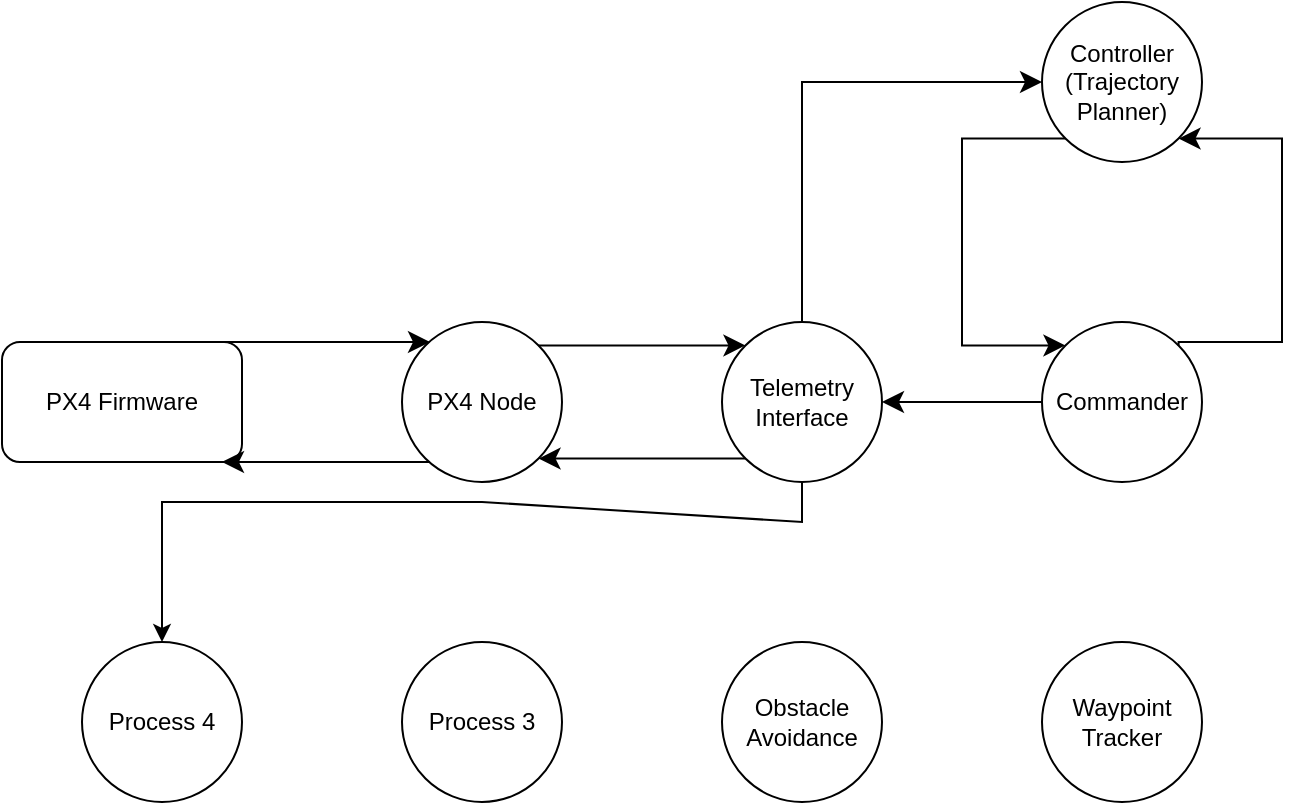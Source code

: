 <mxfile version="21.6.8" type="github">
  <diagram id="C5RBs43oDa-KdzZeNtuy" name="Page-1">
    <mxGraphModel dx="700" dy="385" grid="1" gridSize="10" guides="1" tooltips="1" connect="1" arrows="1" fold="1" page="1" pageScale="1" pageWidth="827" pageHeight="1169" math="0" shadow="0">
      <root>
        <mxCell id="WIyWlLk6GJQsqaUBKTNV-0" />
        <mxCell id="WIyWlLk6GJQsqaUBKTNV-1" parent="WIyWlLk6GJQsqaUBKTNV-0" />
        <mxCell id="5rPo5g3XX2f4tmqDKSAD-0" value="PX4 Node" style="ellipse;whiteSpace=wrap;html=1;aspect=fixed;" vertex="1" parent="WIyWlLk6GJQsqaUBKTNV-1">
          <mxGeometry x="280" y="200" width="80" height="80" as="geometry" />
        </mxCell>
        <mxCell id="5rPo5g3XX2f4tmqDKSAD-1" value="Commander" style="ellipse;whiteSpace=wrap;html=1;aspect=fixed;" vertex="1" parent="WIyWlLk6GJQsqaUBKTNV-1">
          <mxGeometry x="600" y="200" width="80" height="80" as="geometry" />
        </mxCell>
        <mxCell id="5rPo5g3XX2f4tmqDKSAD-2" value="&lt;div&gt;Telemetry Interface&lt;/div&gt;" style="ellipse;whiteSpace=wrap;html=1;aspect=fixed;" vertex="1" parent="WIyWlLk6GJQsqaUBKTNV-1">
          <mxGeometry x="440" y="200" width="80" height="80" as="geometry" />
        </mxCell>
        <mxCell id="5rPo5g3XX2f4tmqDKSAD-3" value="&lt;div&gt;PX4 Firmware&lt;/div&gt;" style="rounded=1;whiteSpace=wrap;html=1;" vertex="1" parent="WIyWlLk6GJQsqaUBKTNV-1">
          <mxGeometry x="80" y="210" width="120" height="60" as="geometry" />
        </mxCell>
        <mxCell id="5rPo5g3XX2f4tmqDKSAD-4" value="Controller (Trajectory Planner)" style="ellipse;whiteSpace=wrap;html=1;aspect=fixed;" vertex="1" parent="WIyWlLk6GJQsqaUBKTNV-1">
          <mxGeometry x="600" y="40" width="80" height="80" as="geometry" />
        </mxCell>
        <mxCell id="5rPo5g3XX2f4tmqDKSAD-14" value="" style="edgeStyle=segmentEdgeStyle;endArrow=classic;html=1;curved=0;rounded=0;endSize=8;startSize=8;entryX=1;entryY=1;entryDx=0;entryDy=0;exitX=1;exitY=0;exitDx=0;exitDy=0;" edge="1" parent="WIyWlLk6GJQsqaUBKTNV-1" target="5rPo5g3XX2f4tmqDKSAD-4">
          <mxGeometry width="50" height="50" relative="1" as="geometry">
            <mxPoint x="668.284" y="211.716" as="sourcePoint" />
            <mxPoint x="701.72" y="50" as="targetPoint" />
            <Array as="points">
              <mxPoint x="668" y="210" />
              <mxPoint x="720" y="210" />
              <mxPoint x="720" y="108" />
            </Array>
          </mxGeometry>
        </mxCell>
        <mxCell id="5rPo5g3XX2f4tmqDKSAD-15" value="" style="edgeStyle=segmentEdgeStyle;endArrow=classic;html=1;curved=0;rounded=0;endSize=8;startSize=8;exitX=0;exitY=1;exitDx=0;exitDy=0;entryX=0;entryY=0;entryDx=0;entryDy=0;" edge="1" parent="WIyWlLk6GJQsqaUBKTNV-1" source="5rPo5g3XX2f4tmqDKSAD-4" target="5rPo5g3XX2f4tmqDKSAD-1">
          <mxGeometry width="50" height="50" relative="1" as="geometry">
            <mxPoint x="540" y="90" as="sourcePoint" />
            <mxPoint x="580" y="200" as="targetPoint" />
            <Array as="points">
              <mxPoint x="560" y="108" />
              <mxPoint x="560" y="212" />
            </Array>
          </mxGeometry>
        </mxCell>
        <mxCell id="5rPo5g3XX2f4tmqDKSAD-17" value="" style="edgeStyle=segmentEdgeStyle;endArrow=classic;html=1;curved=0;rounded=0;endSize=8;startSize=8;exitX=1;exitY=0;exitDx=0;exitDy=0;entryX=0;entryY=0;entryDx=0;entryDy=0;" edge="1" parent="WIyWlLk6GJQsqaUBKTNV-1" source="5rPo5g3XX2f4tmqDKSAD-0" target="5rPo5g3XX2f4tmqDKSAD-2">
          <mxGeometry width="50" height="50" relative="1" as="geometry">
            <mxPoint x="360" y="220" as="sourcePoint" />
            <mxPoint x="430" y="212" as="targetPoint" />
            <Array as="points" />
          </mxGeometry>
        </mxCell>
        <mxCell id="5rPo5g3XX2f4tmqDKSAD-19" value="" style="edgeStyle=segmentEdgeStyle;endArrow=classic;html=1;curved=0;rounded=0;endSize=8;startSize=8;exitX=0;exitY=1;exitDx=0;exitDy=0;entryX=1;entryY=1;entryDx=0;entryDy=0;" edge="1" parent="WIyWlLk6GJQsqaUBKTNV-1" source="5rPo5g3XX2f4tmqDKSAD-2" target="5rPo5g3XX2f4tmqDKSAD-0">
          <mxGeometry width="50" height="50" relative="1" as="geometry">
            <mxPoint x="320" y="350" as="sourcePoint" />
            <mxPoint x="424" y="350" as="targetPoint" />
          </mxGeometry>
        </mxCell>
        <mxCell id="5rPo5g3XX2f4tmqDKSAD-20" value="" style="edgeStyle=segmentEdgeStyle;endArrow=classic;html=1;curved=0;rounded=0;endSize=8;startSize=8;entryX=1;entryY=0.5;entryDx=0;entryDy=0;exitX=0;exitY=0.5;exitDx=0;exitDy=0;" edge="1" parent="WIyWlLk6GJQsqaUBKTNV-1" source="5rPo5g3XX2f4tmqDKSAD-1" target="5rPo5g3XX2f4tmqDKSAD-2">
          <mxGeometry width="50" height="50" relative="1" as="geometry">
            <mxPoint x="540" y="310" as="sourcePoint" />
            <mxPoint x="590" y="260" as="targetPoint" />
          </mxGeometry>
        </mxCell>
        <mxCell id="5rPo5g3XX2f4tmqDKSAD-21" value="" style="edgeStyle=segmentEdgeStyle;endArrow=classic;html=1;curved=0;rounded=0;endSize=8;startSize=8;exitX=1;exitY=0;exitDx=0;exitDy=0;entryX=0;entryY=0;entryDx=0;entryDy=0;" edge="1" parent="WIyWlLk6GJQsqaUBKTNV-1">
          <mxGeometry width="50" height="50" relative="1" as="geometry">
            <mxPoint x="190" y="210" as="sourcePoint" />
            <mxPoint x="294" y="210" as="targetPoint" />
            <Array as="points" />
          </mxGeometry>
        </mxCell>
        <mxCell id="5rPo5g3XX2f4tmqDKSAD-22" value="" style="edgeStyle=segmentEdgeStyle;endArrow=classic;html=1;curved=0;rounded=0;endSize=8;startSize=8;exitX=0;exitY=1;exitDx=0;exitDy=0;entryX=1;entryY=1;entryDx=0;entryDy=0;" edge="1" parent="WIyWlLk6GJQsqaUBKTNV-1">
          <mxGeometry width="50" height="50" relative="1" as="geometry">
            <mxPoint x="294" y="270" as="sourcePoint" />
            <mxPoint x="190" y="270" as="targetPoint" />
          </mxGeometry>
        </mxCell>
        <mxCell id="5rPo5g3XX2f4tmqDKSAD-23" value="" style="edgeStyle=segmentEdgeStyle;endArrow=classic;html=1;curved=0;rounded=0;endSize=8;startSize=8;exitX=0.5;exitY=0;exitDx=0;exitDy=0;entryX=0;entryY=0.5;entryDx=0;entryDy=0;" edge="1" parent="WIyWlLk6GJQsqaUBKTNV-1" target="5rPo5g3XX2f4tmqDKSAD-4">
          <mxGeometry width="50" height="50" relative="1" as="geometry">
            <mxPoint x="480" y="200" as="sourcePoint" />
            <mxPoint x="500" as="targetPoint" />
            <Array as="points">
              <mxPoint x="480" y="80" />
            </Array>
          </mxGeometry>
        </mxCell>
        <mxCell id="5rPo5g3XX2f4tmqDKSAD-25" value="&lt;div&gt;Waypoint Tracker&lt;/div&gt;" style="ellipse;whiteSpace=wrap;html=1;aspect=fixed;" vertex="1" parent="WIyWlLk6GJQsqaUBKTNV-1">
          <mxGeometry x="600" y="360" width="80" height="80" as="geometry" />
        </mxCell>
        <mxCell id="5rPo5g3XX2f4tmqDKSAD-26" value="&lt;div&gt;Obstacle Avoidance&lt;/div&gt;" style="ellipse;whiteSpace=wrap;html=1;aspect=fixed;" vertex="1" parent="WIyWlLk6GJQsqaUBKTNV-1">
          <mxGeometry x="440" y="360" width="80" height="80" as="geometry" />
        </mxCell>
        <mxCell id="5rPo5g3XX2f4tmqDKSAD-27" value="&lt;div&gt;Process 3&lt;/div&gt;" style="ellipse;whiteSpace=wrap;html=1;aspect=fixed;" vertex="1" parent="WIyWlLk6GJQsqaUBKTNV-1">
          <mxGeometry x="280" y="360" width="80" height="80" as="geometry" />
        </mxCell>
        <mxCell id="5rPo5g3XX2f4tmqDKSAD-28" value="&lt;div&gt;Process 4&lt;/div&gt;" style="ellipse;whiteSpace=wrap;html=1;aspect=fixed;" vertex="1" parent="WIyWlLk6GJQsqaUBKTNV-1">
          <mxGeometry x="120" y="360" width="80" height="80" as="geometry" />
        </mxCell>
        <mxCell id="5rPo5g3XX2f4tmqDKSAD-32" value="" style="endArrow=classic;html=1;rounded=0;entryX=0.5;entryY=0;entryDx=0;entryDy=0;exitX=0.5;exitY=1;exitDx=0;exitDy=0;" edge="1" parent="WIyWlLk6GJQsqaUBKTNV-1" source="5rPo5g3XX2f4tmqDKSAD-2" target="5rPo5g3XX2f4tmqDKSAD-28">
          <mxGeometry width="50" height="50" relative="1" as="geometry">
            <mxPoint x="390" y="290" as="sourcePoint" />
            <mxPoint x="180" y="290" as="targetPoint" />
            <Array as="points">
              <mxPoint x="480" y="300" />
              <mxPoint x="320" y="290" />
              <mxPoint x="160" y="290" />
            </Array>
          </mxGeometry>
        </mxCell>
      </root>
    </mxGraphModel>
  </diagram>
</mxfile>
